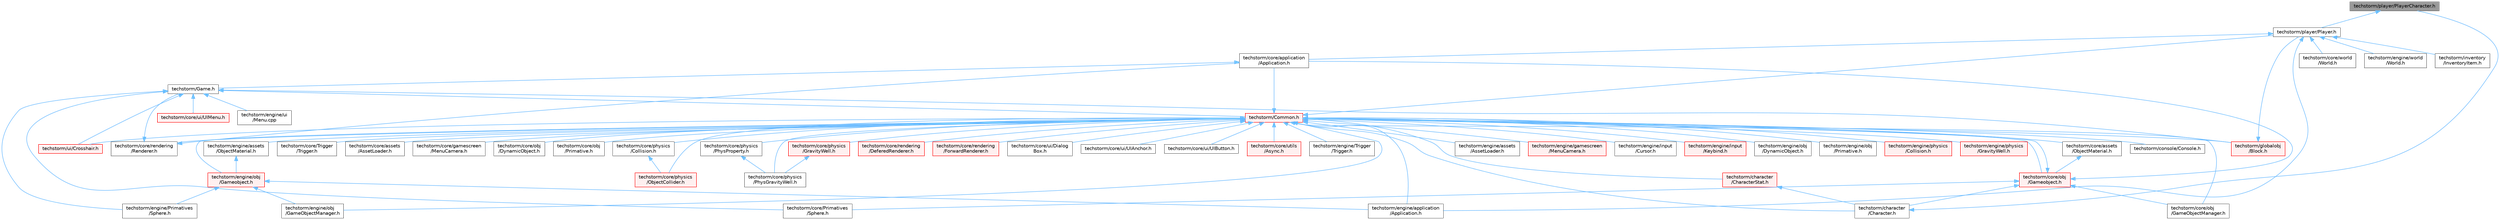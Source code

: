 digraph "techstorm/player/PlayerCharacter.h"
{
 // LATEX_PDF_SIZE
  bgcolor="transparent";
  edge [fontname=Helvetica,fontsize=10,labelfontname=Helvetica,labelfontsize=10];
  node [fontname=Helvetica,fontsize=10,shape=box,height=0.2,width=0.4];
  Node1 [id="Node000001",label="techstorm/player/PlayerCharacter.h",height=0.2,width=0.4,color="gray40", fillcolor="grey60", style="filled", fontcolor="black",tooltip=" "];
  Node1 -> Node2 [id="edge1_Node000001_Node000002",dir="back",color="steelblue1",style="solid",tooltip=" "];
  Node2 [id="Node000002",label="techstorm/player/Player.h",height=0.2,width=0.4,color="grey40", fillcolor="white", style="filled",URL="$_player_8h.html",tooltip=" "];
  Node2 -> Node3 [id="edge2_Node000002_Node000003",dir="back",color="steelblue1",style="solid",tooltip=" "];
  Node3 [id="Node000003",label="techstorm/core/application\l/Application.h",height=0.2,width=0.4,color="grey40", fillcolor="white", style="filled",URL="$core_2application_2_application_8h.html",tooltip=" "];
  Node3 -> Node4 [id="edge3_Node000003_Node000004",dir="back",color="steelblue1",style="solid",tooltip=" "];
  Node4 [id="Node000004",label="techstorm/Game.h",height=0.2,width=0.4,color="grey40", fillcolor="white", style="filled",URL="$_game_8h.html",tooltip=" "];
  Node4 -> Node5 [id="edge4_Node000004_Node000005",dir="back",color="steelblue1",style="solid",tooltip=" "];
  Node5 [id="Node000005",label="techstorm/Common.h",height=0.2,width=0.4,color="red", fillcolor="#FFF0F0", style="filled",URL="$_common_8h.html",tooltip=" "];
  Node5 -> Node6 [id="edge5_Node000005_Node000006",dir="back",color="steelblue1",style="solid",tooltip=" "];
  Node6 [id="Node000006",label="techstorm/character\l/Character.h",height=0.2,width=0.4,color="grey40", fillcolor="white", style="filled",URL="$_character_8h.html",tooltip=" "];
  Node6 -> Node1 [id="edge6_Node000006_Node000001",dir="back",color="steelblue1",style="solid",tooltip=" "];
  Node5 -> Node7 [id="edge7_Node000005_Node000007",dir="back",color="steelblue1",style="solid",tooltip=" "];
  Node7 [id="Node000007",label="techstorm/character\l/CharacterStat.h",height=0.2,width=0.4,color="red", fillcolor="#FFF0F0", style="filled",URL="$_character_stat_8h.html",tooltip=" "];
  Node7 -> Node6 [id="edge8_Node000007_Node000006",dir="back",color="steelblue1",style="solid",tooltip=" "];
  Node5 -> Node10 [id="edge9_Node000005_Node000010",dir="back",color="steelblue1",style="solid",tooltip=" "];
  Node10 [id="Node000010",label="techstorm/console/Console.h",height=0.2,width=0.4,color="grey40", fillcolor="white", style="filled",URL="$_console_8h.html",tooltip=" "];
  Node5 -> Node11 [id="edge10_Node000005_Node000011",dir="back",color="steelblue1",style="solid",tooltip=" "];
  Node11 [id="Node000011",label="techstorm/core/Trigger\l/Trigger.h",height=0.2,width=0.4,color="grey40", fillcolor="white", style="filled",URL="$core_2_trigger_2_trigger_8h.html",tooltip=" "];
  Node5 -> Node3 [id="edge11_Node000005_Node000003",dir="back",color="steelblue1",style="solid",tooltip=" "];
  Node5 -> Node12 [id="edge12_Node000005_Node000012",dir="back",color="steelblue1",style="solid",tooltip=" "];
  Node12 [id="Node000012",label="techstorm/core/assets\l/AssetLoader.h",height=0.2,width=0.4,color="grey40", fillcolor="white", style="filled",URL="$core_2assets_2_asset_loader_8h.html",tooltip=" "];
  Node5 -> Node13 [id="edge13_Node000005_Node000013",dir="back",color="steelblue1",style="solid",tooltip=" "];
  Node13 [id="Node000013",label="techstorm/core/assets\l/ObjectMaterial.h",height=0.2,width=0.4,color="grey40", fillcolor="white", style="filled",URL="$core_2assets_2_object_material_8h.html",tooltip=" "];
  Node13 -> Node14 [id="edge14_Node000013_Node000014",dir="back",color="steelblue1",style="solid",tooltip=" "];
  Node14 [id="Node000014",label="techstorm/core/obj\l/Gameobject.h",height=0.2,width=0.4,color="red", fillcolor="#FFF0F0", style="filled",URL="$core_2obj_2_gameobject_8h.html",tooltip=" "];
  Node14 -> Node5 [id="edge15_Node000014_Node000005",dir="back",color="steelblue1",style="solid",tooltip=" "];
  Node14 -> Node6 [id="edge16_Node000014_Node000006",dir="back",color="steelblue1",style="solid",tooltip=" "];
  Node14 -> Node15 [id="edge17_Node000014_Node000015",dir="back",color="steelblue1",style="solid",tooltip=" "];
  Node15 [id="Node000015",label="techstorm/core/Primatives\l/Sphere.h",height=0.2,width=0.4,color="grey40", fillcolor="white", style="filled",URL="$core_2_primatives_2_sphere_8h.html",tooltip=" "];
  Node14 -> Node3 [id="edge18_Node000014_Node000003",dir="back",color="steelblue1",style="solid",tooltip=" "];
  Node14 -> Node22 [id="edge19_Node000014_Node000022",dir="back",color="steelblue1",style="solid",tooltip=" "];
  Node22 [id="Node000022",label="techstorm/core/obj\l/GameObjectManager.h",height=0.2,width=0.4,color="grey40", fillcolor="white", style="filled",URL="$core_2obj_2_game_object_manager_8h.html",tooltip=" "];
  Node5 -> Node34 [id="edge20_Node000005_Node000034",dir="back",color="steelblue1",style="solid",tooltip=" "];
  Node34 [id="Node000034",label="techstorm/core/gamescreen\l/MenuCamera.h",height=0.2,width=0.4,color="grey40", fillcolor="white", style="filled",URL="$core_2gamescreen_2_menu_camera_8h.html",tooltip=" "];
  Node5 -> Node35 [id="edge21_Node000005_Node000035",dir="back",color="steelblue1",style="solid",tooltip=" "];
  Node35 [id="Node000035",label="techstorm/core/obj\l/DynamicObject.h",height=0.2,width=0.4,color="grey40", fillcolor="white", style="filled",URL="$core_2obj_2_dynamic_object_8h.html",tooltip=" "];
  Node5 -> Node22 [id="edge22_Node000005_Node000022",dir="back",color="steelblue1",style="solid",tooltip=" "];
  Node5 -> Node14 [id="edge23_Node000005_Node000014",dir="back",color="steelblue1",style="solid",tooltip=" "];
  Node5 -> Node36 [id="edge24_Node000005_Node000036",dir="back",color="steelblue1",style="solid",tooltip=" "];
  Node36 [id="Node000036",label="techstorm/core/obj\l/Primative.h",height=0.2,width=0.4,color="grey40", fillcolor="white", style="filled",URL="$core_2obj_2_primative_8h.html",tooltip=" "];
  Node5 -> Node37 [id="edge25_Node000005_Node000037",dir="back",color="steelblue1",style="solid",tooltip=" "];
  Node37 [id="Node000037",label="techstorm/core/physics\l/Collision.h",height=0.2,width=0.4,color="grey40", fillcolor="white", style="filled",URL="$core_2physics_2_collision_8h.html",tooltip=" "];
  Node37 -> Node38 [id="edge26_Node000037_Node000038",dir="back",color="steelblue1",style="solid",tooltip=" "];
  Node38 [id="Node000038",label="techstorm/core/physics\l/ObjectCollider.h",height=0.2,width=0.4,color="red", fillcolor="#FFF0F0", style="filled",URL="$core_2physics_2_object_collider_8h.html",tooltip=" "];
  Node5 -> Node40 [id="edge27_Node000005_Node000040",dir="back",color="steelblue1",style="solid",tooltip=" "];
  Node40 [id="Node000040",label="techstorm/core/physics\l/GravityWell.h",height=0.2,width=0.4,color="red", fillcolor="#FFF0F0", style="filled",URL="$core_2physics_2_gravity_well_8h.html",tooltip=" "];
  Node40 -> Node42 [id="edge28_Node000040_Node000042",dir="back",color="steelblue1",style="solid",tooltip=" "];
  Node42 [id="Node000042",label="techstorm/core/physics\l/PhysGravityWell.h",height=0.2,width=0.4,color="grey40", fillcolor="white", style="filled",URL="$core_2physics_2_phys_gravity_well_8h.html",tooltip=" "];
  Node5 -> Node38 [id="edge29_Node000005_Node000038",dir="back",color="steelblue1",style="solid",tooltip=" "];
  Node5 -> Node42 [id="edge30_Node000005_Node000042",dir="back",color="steelblue1",style="solid",tooltip=" "];
  Node5 -> Node43 [id="edge31_Node000005_Node000043",dir="back",color="steelblue1",style="solid",tooltip=" "];
  Node43 [id="Node000043",label="techstorm/core/physics\l/PhysProperty.h",height=0.2,width=0.4,color="grey40", fillcolor="white", style="filled",URL="$core_2physics_2_phys_property_8h.html",tooltip=" "];
  Node43 -> Node42 [id="edge32_Node000043_Node000042",dir="back",color="steelblue1",style="solid",tooltip=" "];
  Node5 -> Node44 [id="edge33_Node000005_Node000044",dir="back",color="steelblue1",style="solid",tooltip=" "];
  Node44 [id="Node000044",label="techstorm/core/rendering\l/DeferedRenderer.h",height=0.2,width=0.4,color="red", fillcolor="#FFF0F0", style="filled",URL="$core_2rendering_2_defered_renderer_8h.html",tooltip=" "];
  Node5 -> Node46 [id="edge34_Node000005_Node000046",dir="back",color="steelblue1",style="solid",tooltip=" "];
  Node46 [id="Node000046",label="techstorm/core/rendering\l/ForwardRenderer.h",height=0.2,width=0.4,color="red", fillcolor="#FFF0F0", style="filled",URL="$core_2rendering_2_forward_renderer_8h.html",tooltip=" "];
  Node5 -> Node47 [id="edge35_Node000005_Node000047",dir="back",color="steelblue1",style="solid",tooltip=" "];
  Node47 [id="Node000047",label="techstorm/core/rendering\l/Renderer.h",height=0.2,width=0.4,color="grey40", fillcolor="white", style="filled",URL="$core_2rendering_2_renderer_8h.html",tooltip=" "];
  Node47 -> Node4 [id="edge36_Node000047_Node000004",dir="back",color="steelblue1",style="solid",tooltip=" "];
  Node47 -> Node3 [id="edge37_Node000047_Node000003",dir="back",color="steelblue1",style="solid",tooltip=" "];
  Node5 -> Node48 [id="edge38_Node000005_Node000048",dir="back",color="steelblue1",style="solid",tooltip=" "];
  Node48 [id="Node000048",label="techstorm/core/ui/Dialog\lBox.h",height=0.2,width=0.4,color="grey40", fillcolor="white", style="filled",URL="$core_2ui_2_dialog_box_8h.html",tooltip=" "];
  Node5 -> Node49 [id="edge39_Node000005_Node000049",dir="back",color="steelblue1",style="solid",tooltip=" "];
  Node49 [id="Node000049",label="techstorm/core/ui/UIAnchor.h",height=0.2,width=0.4,color="grey40", fillcolor="white", style="filled",URL="$core_2ui_2_u_i_anchor_8h.html",tooltip=" "];
  Node5 -> Node50 [id="edge40_Node000005_Node000050",dir="back",color="steelblue1",style="solid",tooltip=" "];
  Node50 [id="Node000050",label="techstorm/core/ui/UIButton.h",height=0.2,width=0.4,color="grey40", fillcolor="white", style="filled",URL="$core_2ui_2_u_i_button_8h.html",tooltip=" "];
  Node5 -> Node51 [id="edge41_Node000005_Node000051",dir="back",color="steelblue1",style="solid",tooltip=" "];
  Node51 [id="Node000051",label="techstorm/core/utils\l/Async.h",height=0.2,width=0.4,color="red", fillcolor="#FFF0F0", style="filled",URL="$core_2utils_2_async_8h.html",tooltip=" "];
  Node5 -> Node53 [id="edge42_Node000005_Node000053",dir="back",color="steelblue1",style="solid",tooltip=" "];
  Node53 [id="Node000053",label="techstorm/engine/Trigger\l/Trigger.h",height=0.2,width=0.4,color="grey40", fillcolor="white", style="filled",URL="$engine_2_trigger_2_trigger_8h.html",tooltip=" "];
  Node5 -> Node54 [id="edge43_Node000005_Node000054",dir="back",color="steelblue1",style="solid",tooltip=" "];
  Node54 [id="Node000054",label="techstorm/engine/application\l/Application.h",height=0.2,width=0.4,color="grey40", fillcolor="white", style="filled",URL="$engine_2application_2_application_8h.html",tooltip=" "];
  Node5 -> Node55 [id="edge44_Node000005_Node000055",dir="back",color="steelblue1",style="solid",tooltip=" "];
  Node55 [id="Node000055",label="techstorm/engine/assets\l/AssetLoader.h",height=0.2,width=0.4,color="grey40", fillcolor="white", style="filled",URL="$engine_2assets_2_asset_loader_8h.html",tooltip=" "];
  Node5 -> Node56 [id="edge45_Node000005_Node000056",dir="back",color="steelblue1",style="solid",tooltip=" "];
  Node56 [id="Node000056",label="techstorm/engine/assets\l/ObjectMaterial.h",height=0.2,width=0.4,color="grey40", fillcolor="white", style="filled",URL="$engine_2assets_2_object_material_8h.html",tooltip=" "];
  Node56 -> Node57 [id="edge46_Node000056_Node000057",dir="back",color="steelblue1",style="solid",tooltip=" "];
  Node57 [id="Node000057",label="techstorm/engine/obj\l/Gameobject.h",height=0.2,width=0.4,color="red", fillcolor="#FFF0F0", style="filled",URL="$engine_2obj_2_gameobject_8h.html",tooltip=" "];
  Node57 -> Node58 [id="edge47_Node000057_Node000058",dir="back",color="steelblue1",style="solid",tooltip=" "];
  Node58 [id="Node000058",label="techstorm/engine/Primatives\l/Sphere.h",height=0.2,width=0.4,color="grey40", fillcolor="white", style="filled",URL="$engine_2_primatives_2_sphere_8h.html",tooltip=" "];
  Node57 -> Node54 [id="edge48_Node000057_Node000054",dir="back",color="steelblue1",style="solid",tooltip=" "];
  Node57 -> Node64 [id="edge49_Node000057_Node000064",dir="back",color="steelblue1",style="solid",tooltip=" "];
  Node64 [id="Node000064",label="techstorm/engine/obj\l/GameObjectManager.h",height=0.2,width=0.4,color="grey40", fillcolor="white", style="filled",URL="$engine_2obj_2_game_object_manager_8h.html",tooltip=" "];
  Node5 -> Node69 [id="edge50_Node000005_Node000069",dir="back",color="steelblue1",style="solid",tooltip=" "];
  Node69 [id="Node000069",label="techstorm/engine/gamescreen\l/MenuCamera.h",height=0.2,width=0.4,color="red", fillcolor="#FFF0F0", style="filled",URL="$engine_2gamescreen_2_menu_camera_8h.html",tooltip=" "];
  Node5 -> Node72 [id="edge51_Node000005_Node000072",dir="back",color="steelblue1",style="solid",tooltip=" "];
  Node72 [id="Node000072",label="techstorm/engine/input\l/Cursor.h",height=0.2,width=0.4,color="grey40", fillcolor="white", style="filled",URL="$engine_2input_2_cursor_8h.html",tooltip=" "];
  Node5 -> Node73 [id="edge52_Node000005_Node000073",dir="back",color="steelblue1",style="solid",tooltip=" "];
  Node73 [id="Node000073",label="techstorm/engine/input\l/Keybind.h",height=0.2,width=0.4,color="red", fillcolor="#FFF0F0", style="filled",URL="$engine_2input_2_keybind_8h.html",tooltip=" "];
  Node5 -> Node75 [id="edge53_Node000005_Node000075",dir="back",color="steelblue1",style="solid",tooltip=" "];
  Node75 [id="Node000075",label="techstorm/engine/obj\l/DynamicObject.h",height=0.2,width=0.4,color="grey40", fillcolor="white", style="filled",URL="$engine_2obj_2_dynamic_object_8h.html",tooltip=" "];
  Node5 -> Node64 [id="edge54_Node000005_Node000064",dir="back",color="steelblue1",style="solid",tooltip=" "];
  Node5 -> Node57 [id="edge55_Node000005_Node000057",dir="back",color="steelblue1",style="solid",tooltip=" "];
  Node5 -> Node76 [id="edge56_Node000005_Node000076",dir="back",color="steelblue1",style="solid",tooltip=" "];
  Node76 [id="Node000076",label="techstorm/engine/obj\l/Primative.h",height=0.2,width=0.4,color="grey40", fillcolor="white", style="filled",URL="$engine_2obj_2_primative_8h.html",tooltip=" "];
  Node5 -> Node77 [id="edge57_Node000005_Node000077",dir="back",color="steelblue1",style="solid",tooltip=" "];
  Node77 [id="Node000077",label="techstorm/engine/physics\l/Collision.h",height=0.2,width=0.4,color="red", fillcolor="#FFF0F0", style="filled",URL="$engine_2physics_2_collision_8h.html",tooltip=" "];
  Node5 -> Node80 [id="edge58_Node000005_Node000080",dir="back",color="steelblue1",style="solid",tooltip=" "];
  Node80 [id="Node000080",label="techstorm/engine/physics\l/GravityWell.h",height=0.2,width=0.4,color="red", fillcolor="#FFF0F0", style="filled",URL="$engine_2physics_2_gravity_well_8h.html",tooltip=" "];
  Node5 -> Node101 [id="edge59_Node000005_Node000101",dir="back",color="steelblue1",style="solid",tooltip=" "];
  Node101 [id="Node000101",label="techstorm/globalobj\l/Block.h",height=0.2,width=0.4,color="red", fillcolor="#FFF0F0", style="filled",URL="$_block_8h.html",tooltip=" "];
  Node101 -> Node2 [id="edge60_Node000101_Node000002",dir="back",color="steelblue1",style="solid",tooltip=" "];
  Node5 -> Node2 [id="edge61_Node000005_Node000002",dir="back",color="steelblue1",style="solid",tooltip=" "];
  Node5 -> Node115 [id="edge62_Node000005_Node000115",dir="back",color="steelblue1",style="solid",tooltip=" "];
  Node115 [id="Node000115",label="techstorm/ui/Crosshair.h",height=0.2,width=0.4,color="red", fillcolor="#FFF0F0", style="filled",URL="$_crosshair_8h.html",tooltip=" "];
  Node4 -> Node15 [id="edge63_Node000004_Node000015",dir="back",color="steelblue1",style="solid",tooltip=" "];
  Node4 -> Node117 [id="edge64_Node000004_Node000117",dir="back",color="steelblue1",style="solid",tooltip=" "];
  Node117 [id="Node000117",label="techstorm/core/ui/UIMenu.h",height=0.2,width=0.4,color="red", fillcolor="#FFF0F0", style="filled",URL="$_u_i_menu_8h.html",tooltip=" "];
  Node4 -> Node58 [id="edge65_Node000004_Node000058",dir="back",color="steelblue1",style="solid",tooltip=" "];
  Node4 -> Node71 [id="edge66_Node000004_Node000071",dir="back",color="steelblue1",style="solid",tooltip=" "];
  Node71 [id="Node000071",label="techstorm/engine/ui\l/Menu.cpp",height=0.2,width=0.4,color="grey40", fillcolor="white", style="filled",URL="$_menu_8cpp.html",tooltip=" "];
  Node4 -> Node101 [id="edge67_Node000004_Node000101",dir="back",color="steelblue1",style="solid",tooltip=" "];
  Node4 -> Node115 [id="edge68_Node000004_Node000115",dir="back",color="steelblue1",style="solid",tooltip=" "];
  Node2 -> Node120 [id="edge69_Node000002_Node000120",dir="back",color="steelblue1",style="solid",tooltip=" "];
  Node120 [id="Node000120",label="techstorm/core/world\l/World.h",height=0.2,width=0.4,color="grey40", fillcolor="white", style="filled",URL="$core_2world_2_world_8h.html",tooltip=" "];
  Node2 -> Node54 [id="edge70_Node000002_Node000054",dir="back",color="steelblue1",style="solid",tooltip=" "];
  Node2 -> Node121 [id="edge71_Node000002_Node000121",dir="back",color="steelblue1",style="solid",tooltip=" "];
  Node121 [id="Node000121",label="techstorm/engine/world\l/World.h",height=0.2,width=0.4,color="grey40", fillcolor="white", style="filled",URL="$engine_2world_2_world_8h.html",tooltip=" "];
  Node2 -> Node122 [id="edge72_Node000002_Node000122",dir="back",color="steelblue1",style="solid",tooltip=" "];
  Node122 [id="Node000122",label="techstorm/inventory\l/InventoryItem.h",height=0.2,width=0.4,color="grey40", fillcolor="white", style="filled",URL="$_inventory_item_8h.html",tooltip=" "];
}

